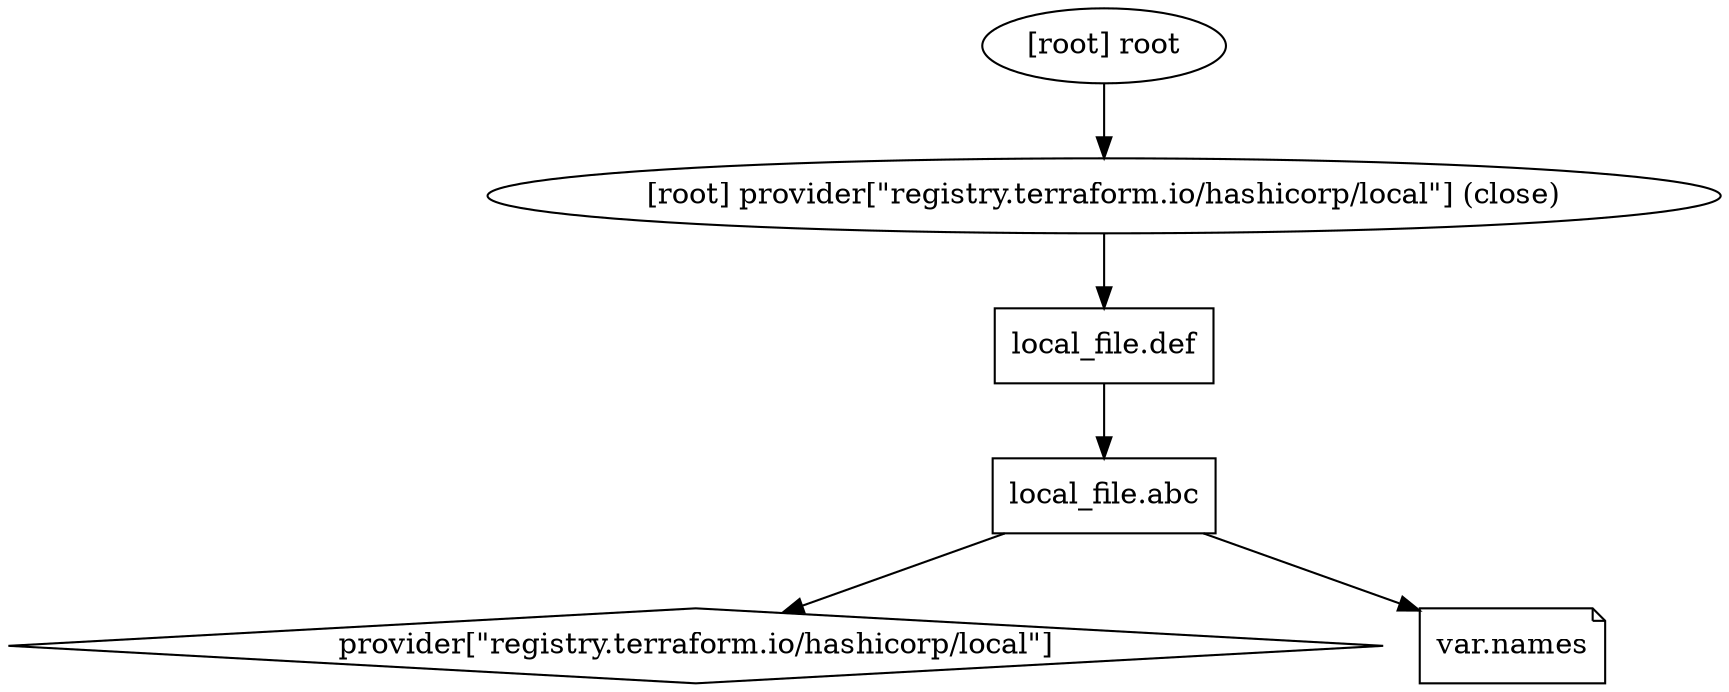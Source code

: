 digraph {
	compound = "true"
	newrank = "true"
	subgraph "root" {
		"[root] local_file.abc (expand)" [label = "local_file.abc", shape = "box"]
		"[root] local_file.def (expand)" [label = "local_file.def", shape = "box"]
		"[root] provider[\"registry.terraform.io/hashicorp/local\"]" [label = "provider[\"registry.terraform.io/hashicorp/local\"]", shape = "diamond"]
		"[root] var.names" [label = "var.names", shape = "note"]
		"[root] local_file.abc (expand)" -> "[root] provider[\"registry.terraform.io/hashicorp/local\"]"
		"[root] local_file.abc (expand)" -> "[root] var.names"
		"[root] local_file.def (expand)" -> "[root] local_file.abc (expand)"
		"[root] provider[\"registry.terraform.io/hashicorp/local\"] (close)" -> "[root] local_file.def (expand)"
		"[root] root" -> "[root] provider[\"registry.terraform.io/hashicorp/local\"] (close)"
	}
}

